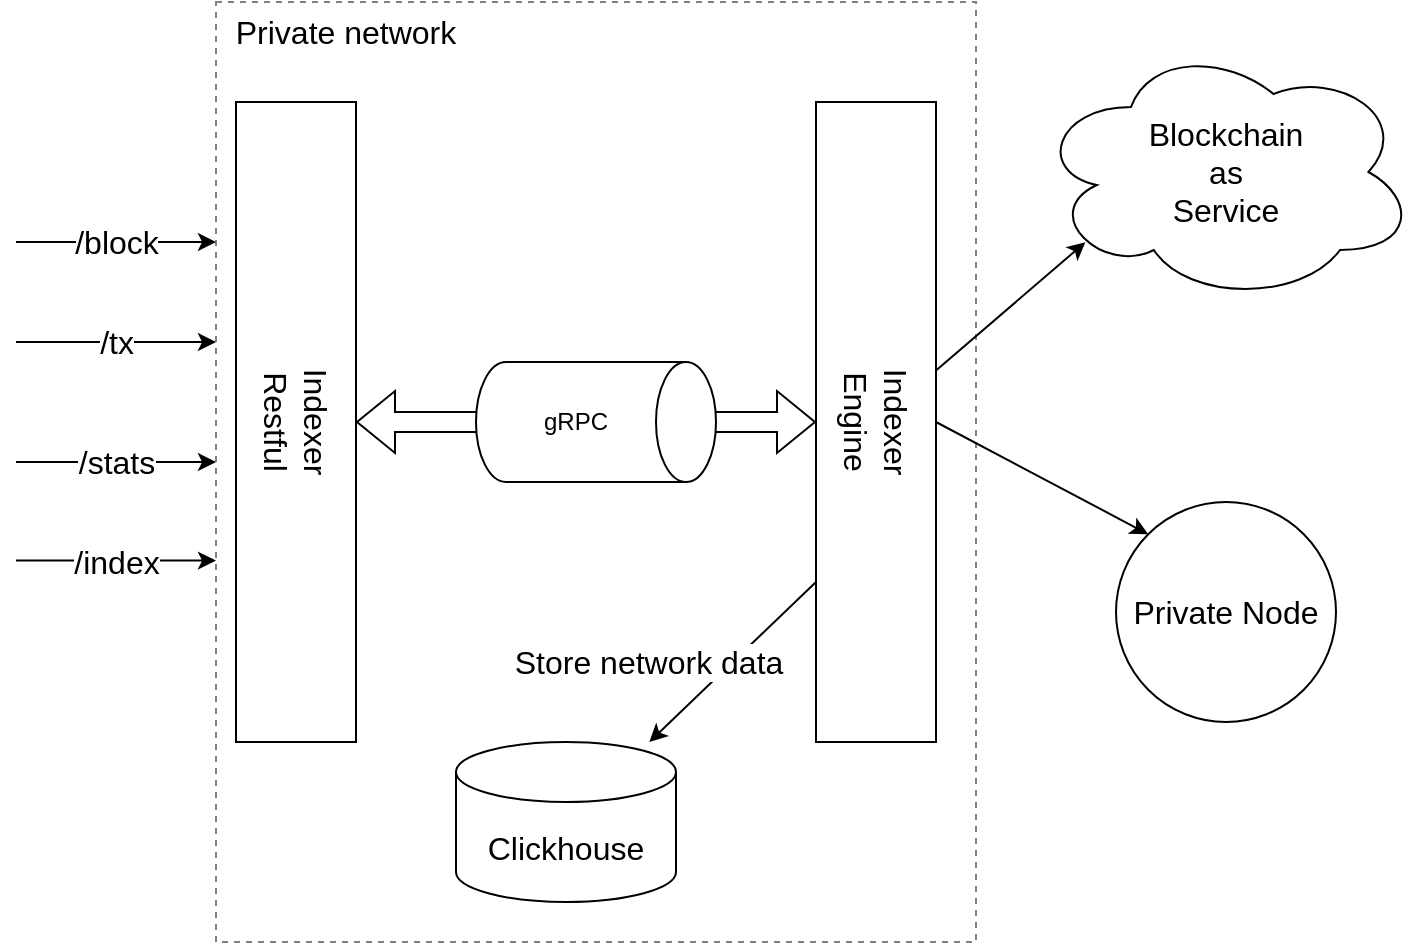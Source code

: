 <mxfile version="20.3.0" type="device"><diagram id="bgbeWkp8LRvEOSG-CnI3" name="Page-1"><mxGraphModel dx="1102" dy="593" grid="1" gridSize="10" guides="1" tooltips="1" connect="1" arrows="1" fold="1" page="1" pageScale="1" pageWidth="850" pageHeight="1100" math="0" shadow="0"><root><mxCell id="0"/><mxCell id="1" parent="0"/><mxCell id="bC5yPwzRaXkjJ1daovJ3-19" value="" style="rounded=0;whiteSpace=wrap;html=1;fontSize=16;dashed=1;strokeColor=#808080;" vertex="1" parent="1"><mxGeometry x="220" y="40" width="380" height="470" as="geometry"/></mxCell><mxCell id="bC5yPwzRaXkjJ1daovJ3-8" value="" style="shape=flexArrow;endArrow=classic;startArrow=classic;html=1;rounded=0;entryX=0.5;entryY=1;entryDx=0;entryDy=0;exitX=0.5;exitY=0;exitDx=0;exitDy=0;" edge="1" parent="1" source="bC5yPwzRaXkjJ1daovJ3-1" target="bC5yPwzRaXkjJ1daovJ3-5"><mxGeometry width="100" height="100" relative="1" as="geometry"><mxPoint x="350" y="310" as="sourcePoint"/><mxPoint x="450" y="210" as="targetPoint"/></mxGeometry></mxCell><mxCell id="bC5yPwzRaXkjJ1daovJ3-1" value="Indexer&lt;br style=&quot;font-size: 16px;&quot;&gt;Restful" style="rounded=0;whiteSpace=wrap;html=1;rotation=90;fontSize=16;" vertex="1" parent="1"><mxGeometry x="100" y="220" width="320" height="60" as="geometry"/></mxCell><mxCell id="bC5yPwzRaXkjJ1daovJ3-5" value="Indexer&lt;br style=&quot;font-size: 16px;&quot;&gt;Engine" style="rounded=0;whiteSpace=wrap;html=1;rotation=90;fontSize=16;" vertex="1" parent="1"><mxGeometry x="390" y="220" width="320" height="60" as="geometry"/></mxCell><mxCell id="bC5yPwzRaXkjJ1daovJ3-9" value="" style="group" vertex="1" connectable="0" parent="1"><mxGeometry x="350" y="220" width="120" height="60" as="geometry"/></mxCell><mxCell id="bC5yPwzRaXkjJ1daovJ3-6" value="" style="shape=cylinder3;whiteSpace=wrap;html=1;boundedLbl=1;backgroundOutline=1;size=15;rotation=90;" vertex="1" parent="bC5yPwzRaXkjJ1daovJ3-9"><mxGeometry x="30" y="-30" width="60" height="120" as="geometry"/></mxCell><mxCell id="bC5yPwzRaXkjJ1daovJ3-7" value="gRPC" style="text;html=1;strokeColor=none;fillColor=none;align=center;verticalAlign=middle;whiteSpace=wrap;rounded=0;" vertex="1" parent="bC5yPwzRaXkjJ1daovJ3-9"><mxGeometry x="20" y="15" width="60" height="30" as="geometry"/></mxCell><mxCell id="bC5yPwzRaXkjJ1daovJ3-10" value="" style="endArrow=classic;html=1;rounded=0;fontSize=16;" edge="1" parent="1"><mxGeometry relative="1" as="geometry"><mxPoint x="120" y="160" as="sourcePoint"/><mxPoint x="220" y="160" as="targetPoint"/></mxGeometry></mxCell><mxCell id="bC5yPwzRaXkjJ1daovJ3-11" value="/block" style="edgeLabel;resizable=0;html=1;align=center;verticalAlign=middle;fontSize=16;" connectable="0" vertex="1" parent="bC5yPwzRaXkjJ1daovJ3-10"><mxGeometry relative="1" as="geometry"/></mxCell><mxCell id="bC5yPwzRaXkjJ1daovJ3-12" value="" style="endArrow=classic;html=1;rounded=0;fontSize=16;" edge="1" parent="1"><mxGeometry relative="1" as="geometry"><mxPoint x="120" y="210" as="sourcePoint"/><mxPoint x="220" y="210" as="targetPoint"/></mxGeometry></mxCell><mxCell id="bC5yPwzRaXkjJ1daovJ3-13" value="/tx" style="edgeLabel;resizable=0;html=1;align=center;verticalAlign=middle;fontSize=16;" connectable="0" vertex="1" parent="bC5yPwzRaXkjJ1daovJ3-12"><mxGeometry relative="1" as="geometry"/></mxCell><mxCell id="bC5yPwzRaXkjJ1daovJ3-14" value="" style="endArrow=classic;html=1;rounded=0;fontSize=16;" edge="1" parent="1"><mxGeometry relative="1" as="geometry"><mxPoint x="120" y="270" as="sourcePoint"/><mxPoint x="220" y="270" as="targetPoint"/></mxGeometry></mxCell><mxCell id="bC5yPwzRaXkjJ1daovJ3-15" value="/stats" style="edgeLabel;resizable=0;html=1;align=center;verticalAlign=middle;fontSize=16;" connectable="0" vertex="1" parent="bC5yPwzRaXkjJ1daovJ3-14"><mxGeometry relative="1" as="geometry"/></mxCell><mxCell id="bC5yPwzRaXkjJ1daovJ3-17" value="" style="endArrow=classic;html=1;rounded=0;fontSize=16;" edge="1" parent="1"><mxGeometry relative="1" as="geometry"><mxPoint x="120" y="319.31" as="sourcePoint"/><mxPoint x="220" y="319.31" as="targetPoint"/></mxGeometry></mxCell><mxCell id="bC5yPwzRaXkjJ1daovJ3-18" value="/index" style="edgeLabel;resizable=0;html=1;align=center;verticalAlign=middle;fontSize=16;" connectable="0" vertex="1" parent="bC5yPwzRaXkjJ1daovJ3-17"><mxGeometry relative="1" as="geometry"/></mxCell><mxCell id="bC5yPwzRaXkjJ1daovJ3-20" value="Private network" style="text;html=1;strokeColor=none;fillColor=none;align=center;verticalAlign=middle;whiteSpace=wrap;rounded=0;dashed=1;fontSize=16;" vertex="1" parent="1"><mxGeometry x="210" y="40" width="150" height="30" as="geometry"/></mxCell><mxCell id="bC5yPwzRaXkjJ1daovJ3-21" value="Clickhouse" style="shape=cylinder3;whiteSpace=wrap;html=1;boundedLbl=1;backgroundOutline=1;size=15;strokeColor=#000000;fontSize=16;" vertex="1" parent="1"><mxGeometry x="340" y="410" width="110" height="80" as="geometry"/></mxCell><mxCell id="bC5yPwzRaXkjJ1daovJ3-23" value="" style="endArrow=classic;html=1;rounded=0;fontSize=16;exitX=0.75;exitY=1;exitDx=0;exitDy=0;" edge="1" parent="1" source="bC5yPwzRaXkjJ1daovJ3-5" target="bC5yPwzRaXkjJ1daovJ3-21"><mxGeometry relative="1" as="geometry"><mxPoint x="390" y="340" as="sourcePoint"/><mxPoint x="490" y="340" as="targetPoint"/></mxGeometry></mxCell><mxCell id="bC5yPwzRaXkjJ1daovJ3-24" value="Store network data" style="edgeLabel;resizable=0;html=1;align=center;verticalAlign=middle;strokeColor=#000000;fontSize=16;" connectable="0" vertex="1" parent="bC5yPwzRaXkjJ1daovJ3-23"><mxGeometry relative="1" as="geometry"><mxPoint x="-42" as="offset"/></mxGeometry></mxCell><mxCell id="bC5yPwzRaXkjJ1daovJ3-25" value="Blockchain&lt;br&gt;as&lt;br&gt;Service" style="ellipse;shape=cloud;whiteSpace=wrap;html=1;strokeColor=#000000;fontSize=16;" vertex="1" parent="1"><mxGeometry x="630" y="60" width="190" height="130" as="geometry"/></mxCell><mxCell id="bC5yPwzRaXkjJ1daovJ3-26" value="Private Node" style="ellipse;whiteSpace=wrap;html=1;aspect=fixed;strokeColor=#000000;fontSize=16;" vertex="1" parent="1"><mxGeometry x="670" y="290" width="110" height="110" as="geometry"/></mxCell><mxCell id="bC5yPwzRaXkjJ1daovJ3-27" value="" style="endArrow=classic;html=1;rounded=0;fontSize=16;entryX=0.13;entryY=0.77;entryDx=0;entryDy=0;entryPerimeter=0;" edge="1" parent="1" source="bC5yPwzRaXkjJ1daovJ3-5" target="bC5yPwzRaXkjJ1daovJ3-25"><mxGeometry width="50" height="50" relative="1" as="geometry"><mxPoint x="620" y="300" as="sourcePoint"/><mxPoint x="670" y="250" as="targetPoint"/></mxGeometry></mxCell><mxCell id="bC5yPwzRaXkjJ1daovJ3-28" value="" style="endArrow=classic;html=1;rounded=0;fontSize=16;exitX=0.5;exitY=0;exitDx=0;exitDy=0;entryX=0;entryY=0;entryDx=0;entryDy=0;" edge="1" parent="1" source="bC5yPwzRaXkjJ1daovJ3-5" target="bC5yPwzRaXkjJ1daovJ3-26"><mxGeometry width="50" height="50" relative="1" as="geometry"><mxPoint x="690" y="300" as="sourcePoint"/><mxPoint x="740" y="250" as="targetPoint"/></mxGeometry></mxCell></root></mxGraphModel></diagram></mxfile>